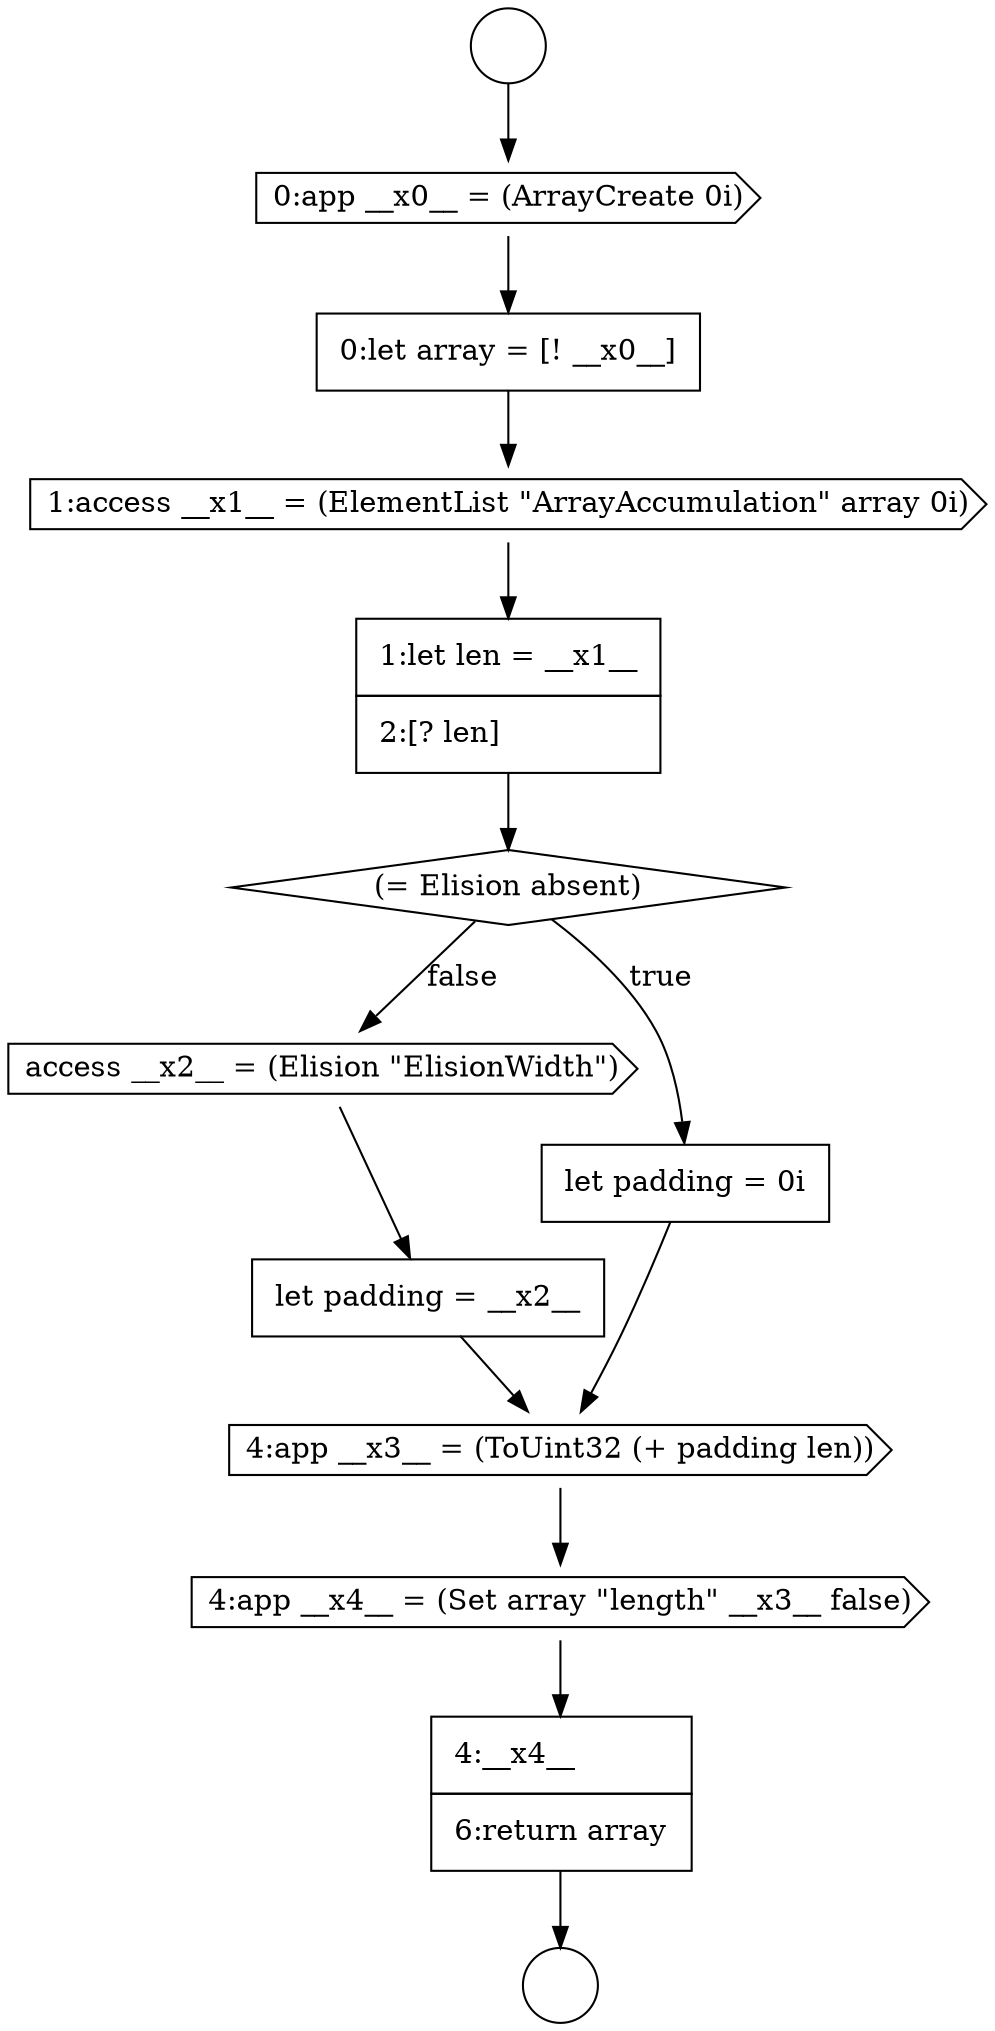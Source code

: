 digraph {
  node3417 [shape=cds, label=<<font color="black">4:app __x4__ = (Set array &quot;length&quot; __x3__ false)</font>> color="black" fillcolor="white" style=filled]
  node3414 [shape=cds, label=<<font color="black">access __x2__ = (Elision &quot;ElisionWidth&quot;)</font>> color="black" fillcolor="white" style=filled]
  node3410 [shape=cds, label=<<font color="black">1:access __x1__ = (ElementList &quot;ArrayAccumulation&quot; array 0i)</font>> color="black" fillcolor="white" style=filled]
  node3406 [shape=circle label=" " color="black" fillcolor="white" style=filled]
  node3418 [shape=none, margin=0, label=<<font color="black">
    <table border="0" cellborder="1" cellspacing="0" cellpadding="10">
      <tr><td align="left">4:__x4__</td></tr>
      <tr><td align="left">6:return array</td></tr>
    </table>
  </font>> color="black" fillcolor="white" style=filled]
  node3408 [shape=cds, label=<<font color="black">0:app __x0__ = (ArrayCreate 0i)</font>> color="black" fillcolor="white" style=filled]
  node3413 [shape=none, margin=0, label=<<font color="black">
    <table border="0" cellborder="1" cellspacing="0" cellpadding="10">
      <tr><td align="left">let padding = 0i</td></tr>
    </table>
  </font>> color="black" fillcolor="white" style=filled]
  node3407 [shape=circle label=" " color="black" fillcolor="white" style=filled]
  node3409 [shape=none, margin=0, label=<<font color="black">
    <table border="0" cellborder="1" cellspacing="0" cellpadding="10">
      <tr><td align="left">0:let array = [! __x0__]</td></tr>
    </table>
  </font>> color="black" fillcolor="white" style=filled]
  node3416 [shape=cds, label=<<font color="black">4:app __x3__ = (ToUint32 (+ padding len))</font>> color="black" fillcolor="white" style=filled]
  node3412 [shape=diamond, label=<<font color="black">(= Elision absent)</font>> color="black" fillcolor="white" style=filled]
  node3415 [shape=none, margin=0, label=<<font color="black">
    <table border="0" cellborder="1" cellspacing="0" cellpadding="10">
      <tr><td align="left">let padding = __x2__</td></tr>
    </table>
  </font>> color="black" fillcolor="white" style=filled]
  node3411 [shape=none, margin=0, label=<<font color="black">
    <table border="0" cellborder="1" cellspacing="0" cellpadding="10">
      <tr><td align="left">1:let len = __x1__</td></tr>
      <tr><td align="left">2:[? len]</td></tr>
    </table>
  </font>> color="black" fillcolor="white" style=filled]
  node3410 -> node3411 [ color="black"]
  node3416 -> node3417 [ color="black"]
  node3415 -> node3416 [ color="black"]
  node3411 -> node3412 [ color="black"]
  node3414 -> node3415 [ color="black"]
  node3408 -> node3409 [ color="black"]
  node3412 -> node3413 [label=<<font color="black">true</font>> color="black"]
  node3412 -> node3414 [label=<<font color="black">false</font>> color="black"]
  node3406 -> node3408 [ color="black"]
  node3409 -> node3410 [ color="black"]
  node3418 -> node3407 [ color="black"]
  node3417 -> node3418 [ color="black"]
  node3413 -> node3416 [ color="black"]
}
